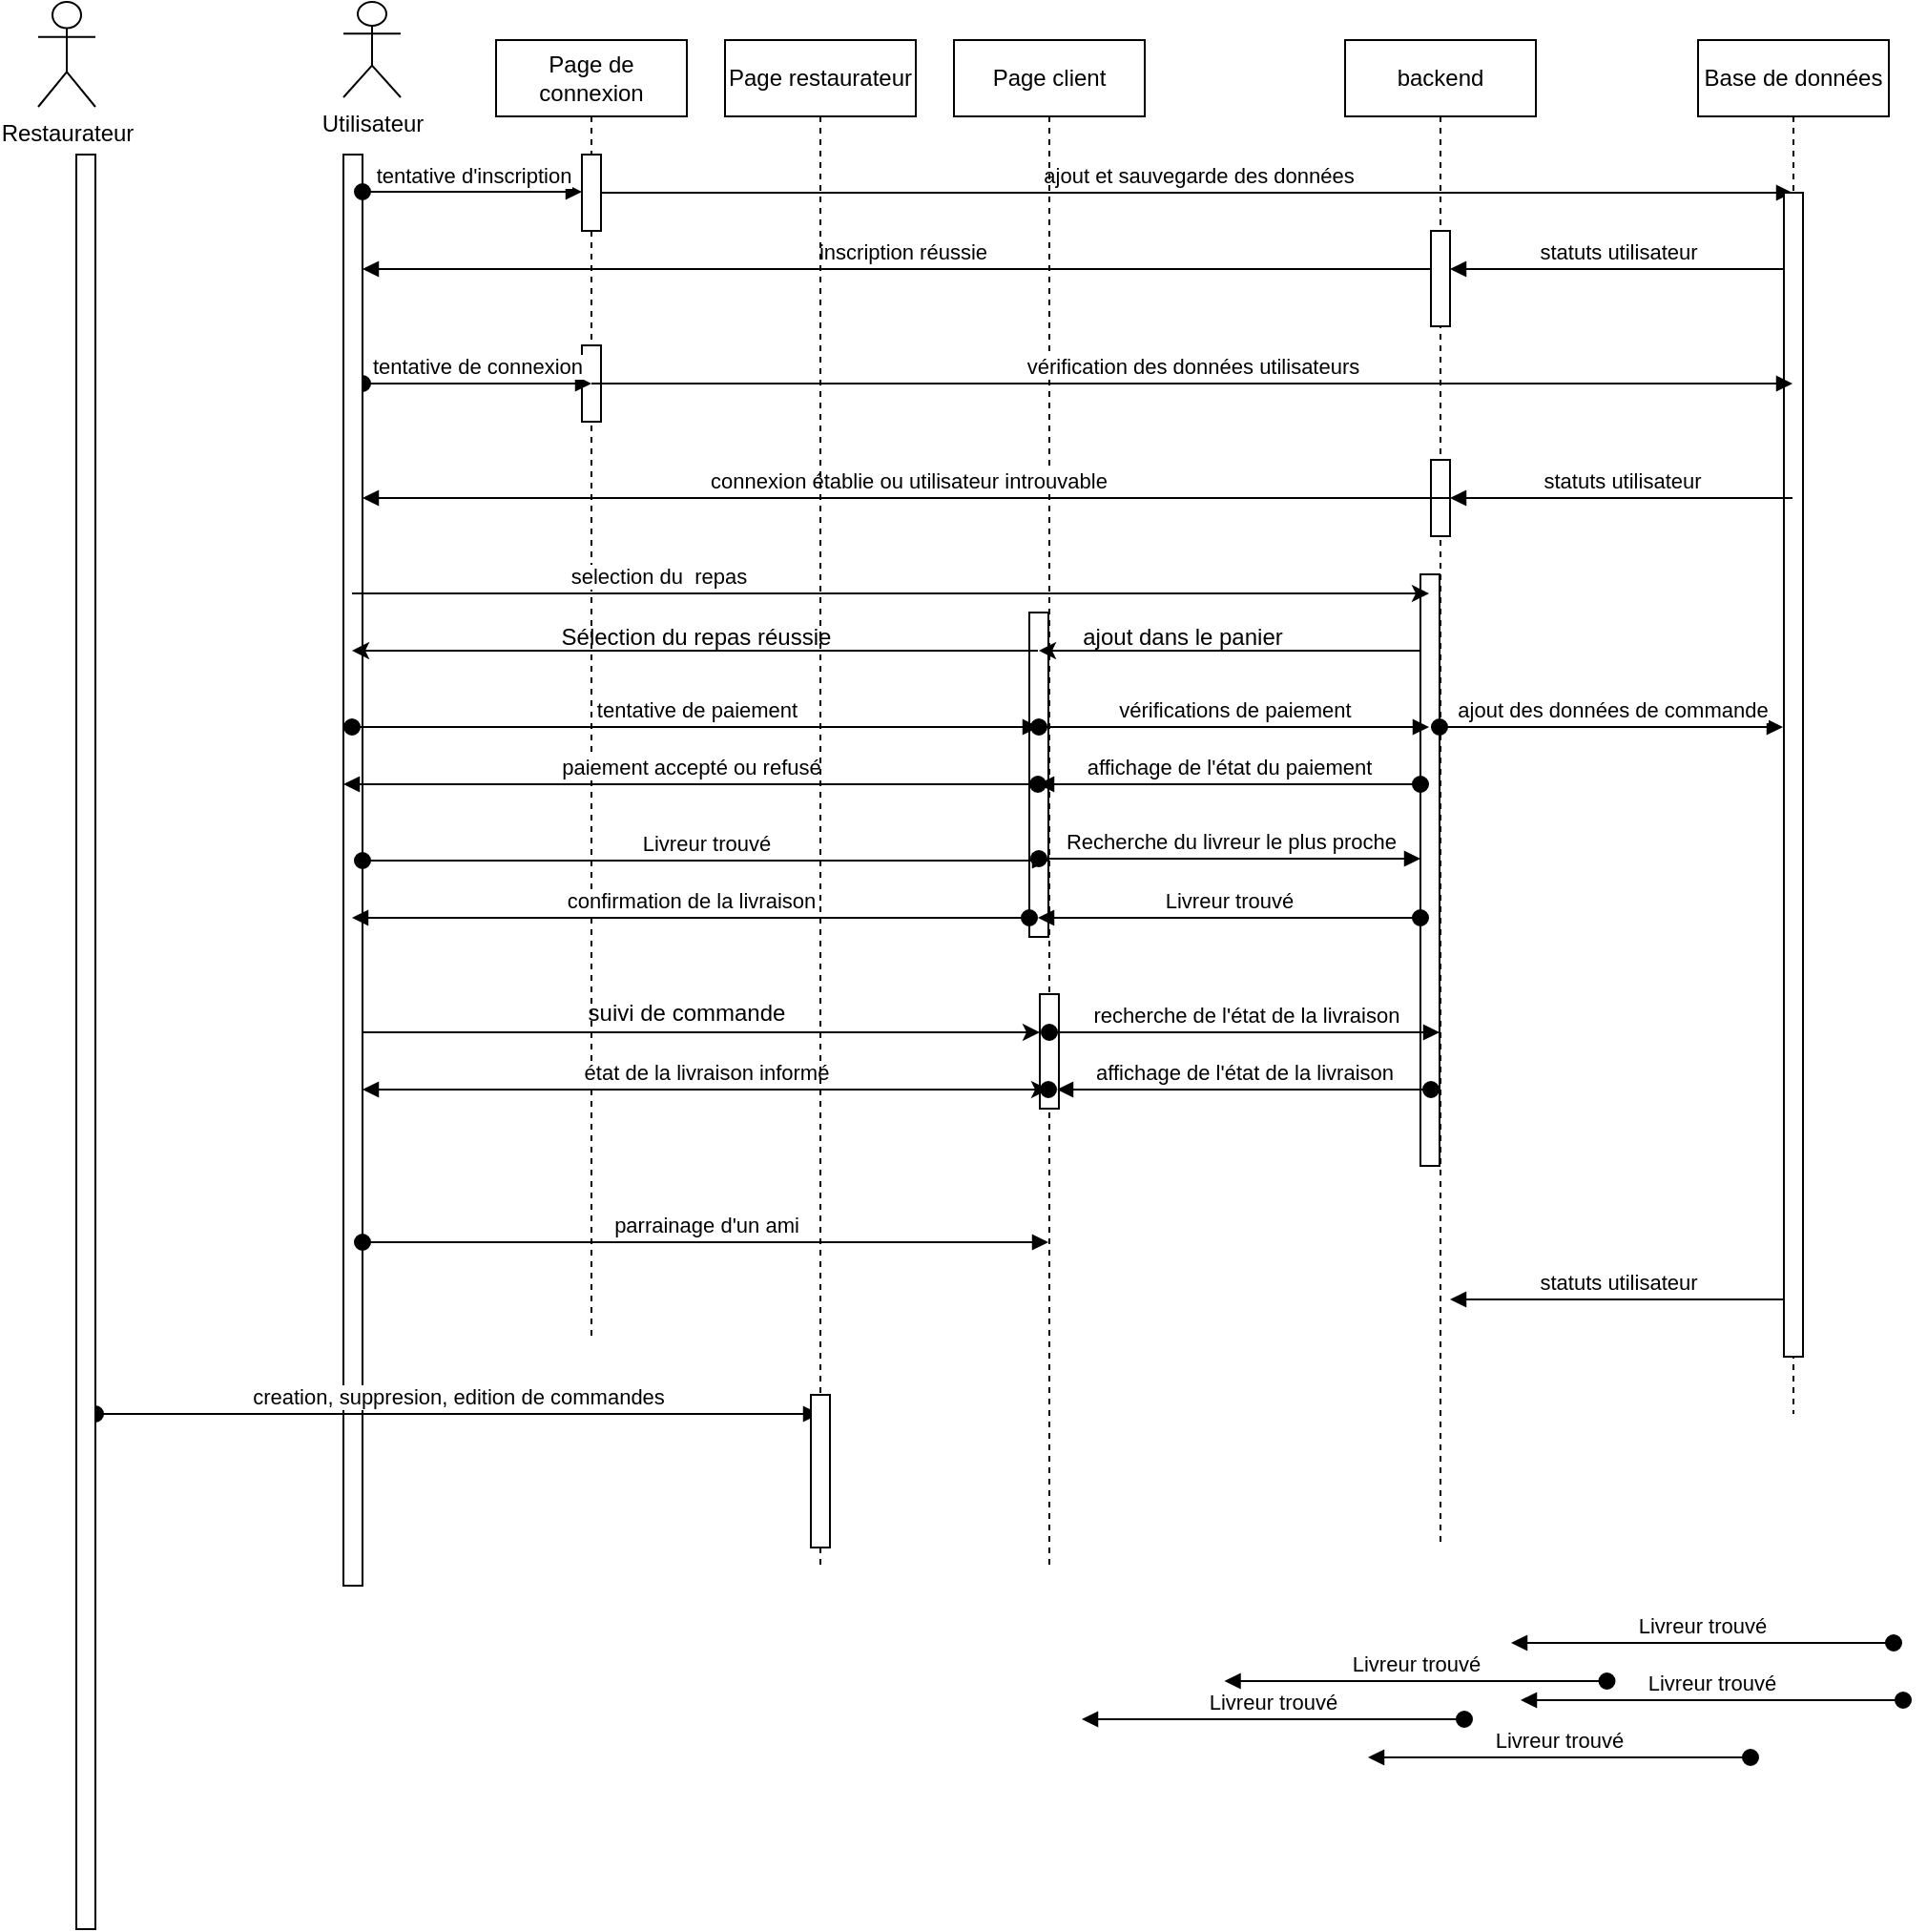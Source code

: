 <mxfile version="21.5.0" type="github">
  <diagram name="Page-1" id="2YBvvXClWsGukQMizWep">
    <mxGraphModel dx="1860" dy="550" grid="1" gridSize="10" guides="1" tooltips="1" connect="0" arrows="1" fold="1" page="1" pageScale="1" pageWidth="850" pageHeight="1100" math="0" shadow="0">
      <root>
        <mxCell id="0" />
        <mxCell id="1" parent="0" />
        <mxCell id="aM9ryv3xv72pqoxQDRHE-1" value="Page de connexion" style="shape=umlLifeline;perimeter=lifelinePerimeter;whiteSpace=wrap;html=1;container=0;dropTarget=0;collapsible=0;recursiveResize=0;outlineConnect=0;portConstraint=eastwest;newEdgeStyle={&quot;edgeStyle&quot;:&quot;elbowEdgeStyle&quot;,&quot;elbow&quot;:&quot;vertical&quot;,&quot;curved&quot;:0,&quot;rounded&quot;:0};" parent="1" vertex="1">
          <mxGeometry x="-20" y="40" width="100" height="680" as="geometry" />
        </mxCell>
        <mxCell id="aM9ryv3xv72pqoxQDRHE-2" value="" style="html=1;points=[];perimeter=orthogonalPerimeter;outlineConnect=0;targetShapes=umlLifeline;portConstraint=eastwest;newEdgeStyle={&quot;edgeStyle&quot;:&quot;elbowEdgeStyle&quot;,&quot;elbow&quot;:&quot;vertical&quot;,&quot;curved&quot;:0,&quot;rounded&quot;:0};" parent="aM9ryv3xv72pqoxQDRHE-1" vertex="1">
          <mxGeometry x="45" y="60" width="10" height="40" as="geometry" />
        </mxCell>
        <mxCell id="aM9ryv3xv72pqoxQDRHE-4" value="" style="html=1;points=[];perimeter=orthogonalPerimeter;outlineConnect=0;targetShapes=umlLifeline;portConstraint=eastwest;newEdgeStyle={&quot;edgeStyle&quot;:&quot;elbowEdgeStyle&quot;,&quot;elbow&quot;:&quot;vertical&quot;,&quot;curved&quot;:0,&quot;rounded&quot;:0};" parent="aM9ryv3xv72pqoxQDRHE-1" vertex="1">
          <mxGeometry x="45" y="160" width="10" height="40" as="geometry" />
        </mxCell>
        <mxCell id="aM9ryv3xv72pqoxQDRHE-7" value="ajout et sauvegarde des données" style="html=1;verticalAlign=bottom;endArrow=block;edgeStyle=elbowEdgeStyle;elbow=vertical;curved=0;rounded=0;" parent="1" source="aM9ryv3xv72pqoxQDRHE-2" target="EvG-SNMMHzA-SjEUgjpf-15" edge="1">
          <mxGeometry x="0.001" relative="1" as="geometry">
            <mxPoint x="195" y="130" as="sourcePoint" />
            <Array as="points">
              <mxPoint x="180" y="120" />
            </Array>
            <mxPoint x="265" y="120" as="targetPoint" />
            <mxPoint as="offset" />
          </mxGeometry>
        </mxCell>
        <mxCell id="aM9ryv3xv72pqoxQDRHE-9" value="inscription réussie" style="html=1;verticalAlign=bottom;endArrow=block;edgeStyle=elbowEdgeStyle;elbow=vertical;curved=0;rounded=0;" parent="1" source="EvG-SNMMHzA-SjEUgjpf-11" edge="1">
          <mxGeometry x="-0.001" relative="1" as="geometry">
            <mxPoint x="265" y="160" as="sourcePoint" />
            <Array as="points">
              <mxPoint x="190" y="160" />
            </Array>
            <mxPoint x="-90" y="160" as="targetPoint" />
            <mxPoint as="offset" />
          </mxGeometry>
        </mxCell>
        <mxCell id="EvG-SNMMHzA-SjEUgjpf-5" value="Page client" style="shape=umlLifeline;perimeter=lifelinePerimeter;whiteSpace=wrap;html=1;container=0;dropTarget=0;collapsible=0;recursiveResize=0;outlineConnect=0;portConstraint=eastwest;newEdgeStyle={&quot;edgeStyle&quot;:&quot;elbowEdgeStyle&quot;,&quot;elbow&quot;:&quot;vertical&quot;,&quot;curved&quot;:0,&quot;rounded&quot;:0};" vertex="1" parent="1">
          <mxGeometry x="220" y="40" width="100" height="800" as="geometry" />
        </mxCell>
        <mxCell id="EvG-SNMMHzA-SjEUgjpf-42" value="" style="html=1;points=[];perimeter=orthogonalPerimeter;outlineConnect=0;targetShapes=umlLifeline;portConstraint=eastwest;newEdgeStyle={&quot;edgeStyle&quot;:&quot;elbowEdgeStyle&quot;,&quot;elbow&quot;:&quot;vertical&quot;,&quot;curved&quot;:0,&quot;rounded&quot;:0};" vertex="1" parent="EvG-SNMMHzA-SjEUgjpf-5">
          <mxGeometry x="39.5" y="300" width="10" height="170" as="geometry" />
        </mxCell>
        <mxCell id="EvG-SNMMHzA-SjEUgjpf-35" value="" style="html=1;points=[];perimeter=orthogonalPerimeter;outlineConnect=0;targetShapes=umlLifeline;portConstraint=eastwest;newEdgeStyle={&quot;edgeStyle&quot;:&quot;elbowEdgeStyle&quot;,&quot;elbow&quot;:&quot;vertical&quot;,&quot;curved&quot;:0,&quot;rounded&quot;:0};" vertex="1" parent="EvG-SNMMHzA-SjEUgjpf-5">
          <mxGeometry x="45" y="500" width="10" height="60" as="geometry" />
        </mxCell>
        <mxCell id="EvG-SNMMHzA-SjEUgjpf-11" value="backend" style="shape=umlLifeline;perimeter=lifelinePerimeter;whiteSpace=wrap;html=1;container=0;dropTarget=0;collapsible=0;recursiveResize=0;outlineConnect=0;portConstraint=eastwest;newEdgeStyle={&quot;edgeStyle&quot;:&quot;elbowEdgeStyle&quot;,&quot;elbow&quot;:&quot;vertical&quot;,&quot;curved&quot;:0,&quot;rounded&quot;:0};" vertex="1" parent="1">
          <mxGeometry x="425" y="40" width="100" height="790" as="geometry" />
        </mxCell>
        <mxCell id="EvG-SNMMHzA-SjEUgjpf-12" value="" style="html=1;points=[];perimeter=orthogonalPerimeter;outlineConnect=0;targetShapes=umlLifeline;portConstraint=eastwest;newEdgeStyle={&quot;edgeStyle&quot;:&quot;elbowEdgeStyle&quot;,&quot;elbow&quot;:&quot;vertical&quot;,&quot;curved&quot;:0,&quot;rounded&quot;:0};" vertex="1" parent="EvG-SNMMHzA-SjEUgjpf-11">
          <mxGeometry x="45" y="220" width="10" height="40" as="geometry" />
        </mxCell>
        <mxCell id="EvG-SNMMHzA-SjEUgjpf-14" value="" style="html=1;points=[];perimeter=orthogonalPerimeter;outlineConnect=0;targetShapes=umlLifeline;portConstraint=eastwest;newEdgeStyle={&quot;edgeStyle&quot;:&quot;elbowEdgeStyle&quot;,&quot;elbow&quot;:&quot;vertical&quot;,&quot;curved&quot;:0,&quot;rounded&quot;:0};" vertex="1" parent="EvG-SNMMHzA-SjEUgjpf-11">
          <mxGeometry x="45" y="100" width="10" height="50" as="geometry" />
        </mxCell>
        <mxCell id="EvG-SNMMHzA-SjEUgjpf-49" value="" style="html=1;points=[];perimeter=orthogonalPerimeter;outlineConnect=0;targetShapes=umlLifeline;portConstraint=eastwest;newEdgeStyle={&quot;edgeStyle&quot;:&quot;elbowEdgeStyle&quot;,&quot;elbow&quot;:&quot;vertical&quot;,&quot;curved&quot;:0,&quot;rounded&quot;:0};" vertex="1" parent="EvG-SNMMHzA-SjEUgjpf-11">
          <mxGeometry x="39.5" y="280" width="10" height="310" as="geometry" />
        </mxCell>
        <mxCell id="EvG-SNMMHzA-SjEUgjpf-15" value="Base de données" style="shape=umlLifeline;perimeter=lifelinePerimeter;whiteSpace=wrap;html=1;container=0;dropTarget=0;collapsible=0;recursiveResize=0;outlineConnect=0;portConstraint=eastwest;newEdgeStyle={&quot;edgeStyle&quot;:&quot;elbowEdgeStyle&quot;,&quot;elbow&quot;:&quot;vertical&quot;,&quot;curved&quot;:0,&quot;rounded&quot;:0};" vertex="1" parent="1">
          <mxGeometry x="610" y="40" width="100" height="720" as="geometry" />
        </mxCell>
        <mxCell id="EvG-SNMMHzA-SjEUgjpf-16" value="" style="html=1;points=[];perimeter=orthogonalPerimeter;outlineConnect=0;targetShapes=umlLifeline;portConstraint=eastwest;newEdgeStyle={&quot;edgeStyle&quot;:&quot;elbowEdgeStyle&quot;,&quot;elbow&quot;:&quot;vertical&quot;,&quot;curved&quot;:0,&quot;rounded&quot;:0};" vertex="1" parent="EvG-SNMMHzA-SjEUgjpf-15">
          <mxGeometry x="45" y="80" width="10" height="610" as="geometry" />
        </mxCell>
        <mxCell id="EvG-SNMMHzA-SjEUgjpf-21" value="Utilisateur" style="shape=umlActor;verticalLabelPosition=bottom;verticalAlign=top;html=1;outlineConnect=0;" vertex="1" parent="1">
          <mxGeometry x="-100" y="20" width="30" height="50" as="geometry" />
        </mxCell>
        <mxCell id="EvG-SNMMHzA-SjEUgjpf-24" value="" style="endArrow=none;dashed=1;html=1;rounded=0;" edge="1" parent="1" source="EvG-SNMMHzA-SjEUgjpf-6">
          <mxGeometry width="50" height="50" relative="1" as="geometry">
            <mxPoint x="-90" y="480" as="sourcePoint" />
            <mxPoint x="-90" y="110" as="targetPoint" />
          </mxGeometry>
        </mxCell>
        <mxCell id="EvG-SNMMHzA-SjEUgjpf-25" value="statuts utilisateur" style="html=1;verticalAlign=bottom;endArrow=block;edgeStyle=elbowEdgeStyle;elbow=vertical;curved=0;rounded=0;" edge="1" parent="1" source="EvG-SNMMHzA-SjEUgjpf-16">
          <mxGeometry relative="1" as="geometry">
            <mxPoint x="795" y="160" as="sourcePoint" />
            <Array as="points">
              <mxPoint x="550" y="160" />
            </Array>
            <mxPoint x="480" y="160" as="targetPoint" />
          </mxGeometry>
        </mxCell>
        <mxCell id="EvG-SNMMHzA-SjEUgjpf-27" value="tentative de connexion" style="html=1;verticalAlign=bottom;startArrow=oval;endArrow=block;startSize=8;edgeStyle=elbowEdgeStyle;elbow=vertical;curved=0;rounded=0;" edge="1" parent="1">
          <mxGeometry relative="1" as="geometry">
            <mxPoint x="-90" y="220" as="sourcePoint" />
            <mxPoint x="30" y="220" as="targetPoint" />
          </mxGeometry>
        </mxCell>
        <mxCell id="EvG-SNMMHzA-SjEUgjpf-28" value="vérification des données utilisateurs" style="html=1;verticalAlign=bottom;endArrow=block;edgeStyle=elbowEdgeStyle;elbow=vertical;curved=0;rounded=0;" edge="1" parent="1" source="aM9ryv3xv72pqoxQDRHE-1" target="EvG-SNMMHzA-SjEUgjpf-15">
          <mxGeometry relative="1" as="geometry">
            <mxPoint x="80" y="220" as="sourcePoint" />
            <Array as="points">
              <mxPoint x="175" y="220" />
            </Array>
            <mxPoint x="610" y="220" as="targetPoint" />
            <mxPoint as="offset" />
          </mxGeometry>
        </mxCell>
        <mxCell id="EvG-SNMMHzA-SjEUgjpf-30" value="statuts utilisateur" style="html=1;verticalAlign=bottom;endArrow=block;edgeStyle=elbowEdgeStyle;elbow=vertical;curved=0;rounded=0;" edge="1" parent="1" source="EvG-SNMMHzA-SjEUgjpf-15">
          <mxGeometry relative="1" as="geometry">
            <mxPoint x="610" y="280" as="sourcePoint" />
            <Array as="points">
              <mxPoint x="550" y="280" />
            </Array>
            <mxPoint x="480" y="280" as="targetPoint" />
          </mxGeometry>
        </mxCell>
        <mxCell id="EvG-SNMMHzA-SjEUgjpf-31" value="connexion établie ou utilisateur introuvable" style="html=1;verticalAlign=bottom;endArrow=block;edgeStyle=elbowEdgeStyle;elbow=vertical;curved=0;rounded=0;" edge="1" parent="1">
          <mxGeometry x="-0.001" relative="1" as="geometry">
            <mxPoint x="480" y="280" as="sourcePoint" />
            <Array as="points">
              <mxPoint x="190" y="280" />
            </Array>
            <mxPoint x="-90" y="280" as="targetPoint" />
            <mxPoint as="offset" />
          </mxGeometry>
        </mxCell>
        <mxCell id="EvG-SNMMHzA-SjEUgjpf-34" value="" style="endArrow=none;dashed=1;html=1;rounded=0;" edge="1" parent="1" target="EvG-SNMMHzA-SjEUgjpf-6">
          <mxGeometry width="50" height="50" relative="1" as="geometry">
            <mxPoint x="-90" y="480" as="sourcePoint" />
            <mxPoint x="-90" y="110" as="targetPoint" />
          </mxGeometry>
        </mxCell>
        <mxCell id="EvG-SNMMHzA-SjEUgjpf-6" value="" style="html=1;points=[];perimeter=orthogonalPerimeter;outlineConnect=0;targetShapes=umlLifeline;portConstraint=eastwest;newEdgeStyle={&quot;edgeStyle&quot;:&quot;elbowEdgeStyle&quot;,&quot;elbow&quot;:&quot;vertical&quot;,&quot;curved&quot;:0,&quot;rounded&quot;:0};" vertex="1" parent="1">
          <mxGeometry x="-100" y="100" width="10" height="750" as="geometry" />
        </mxCell>
        <mxCell id="aM9ryv3xv72pqoxQDRHE-3" value="tentative d&#39;inscription" style="html=1;verticalAlign=bottom;startArrow=oval;endArrow=block;startSize=8;edgeStyle=elbowEdgeStyle;elbow=vertical;curved=0;rounded=0;" parent="1" target="aM9ryv3xv72pqoxQDRHE-2" edge="1">
          <mxGeometry relative="1" as="geometry">
            <mxPoint x="-90" y="119.5" as="sourcePoint" />
            <mxPoint x="20" y="120" as="targetPoint" />
          </mxGeometry>
        </mxCell>
        <mxCell id="EvG-SNMMHzA-SjEUgjpf-38" value="selection du&amp;nbsp; repas" style="edgeLabel;html=1;align=center;verticalAlign=middle;resizable=0;points=[];" vertex="1" connectable="0" parent="1">
          <mxGeometry x="64.497" y="321.162" as="geometry" />
        </mxCell>
        <mxCell id="EvG-SNMMHzA-SjEUgjpf-44" value="" style="endArrow=classic;html=1;rounded=0;" edge="1" parent="1">
          <mxGeometry width="50" height="50" relative="1" as="geometry">
            <mxPoint x="-95.5" y="330" as="sourcePoint" />
            <mxPoint x="469" y="330" as="targetPoint" />
          </mxGeometry>
        </mxCell>
        <mxCell id="EvG-SNMMHzA-SjEUgjpf-45" value="" style="endArrow=classic;html=1;rounded=0;" edge="1" parent="1" source="EvG-SNMMHzA-SjEUgjpf-49">
          <mxGeometry width="50" height="50" relative="1" as="geometry">
            <mxPoint x="429" y="360" as="sourcePoint" />
            <mxPoint x="264.5" y="360" as="targetPoint" />
          </mxGeometry>
        </mxCell>
        <mxCell id="EvG-SNMMHzA-SjEUgjpf-46" value="ajout dans le panier" style="text;html=1;strokeColor=none;fillColor=none;align=center;verticalAlign=middle;whiteSpace=wrap;rounded=0;" vertex="1" parent="1">
          <mxGeometry x="284.5" y="340" width="110" height="25" as="geometry" />
        </mxCell>
        <mxCell id="EvG-SNMMHzA-SjEUgjpf-48" value="tentative de paiement" style="html=1;verticalAlign=bottom;startArrow=oval;endArrow=block;startSize=8;edgeStyle=elbowEdgeStyle;elbow=vertical;curved=0;rounded=0;" edge="1" parent="1">
          <mxGeometry relative="1" as="geometry">
            <mxPoint x="-95.5" y="400" as="sourcePoint" />
            <mxPoint x="264.5" y="400" as="targetPoint" />
          </mxGeometry>
        </mxCell>
        <mxCell id="EvG-SNMMHzA-SjEUgjpf-50" value="ajout des données de commande" style="html=1;verticalAlign=bottom;startArrow=oval;endArrow=block;startSize=8;edgeStyle=elbowEdgeStyle;elbow=vertical;curved=0;rounded=0;" edge="1" parent="1">
          <mxGeometry relative="1" as="geometry">
            <mxPoint x="474.5" y="400" as="sourcePoint" />
            <mxPoint x="654.5" y="400" as="targetPoint" />
          </mxGeometry>
        </mxCell>
        <mxCell id="EvG-SNMMHzA-SjEUgjpf-51" value="paiement accepté ou refusé" style="html=1;verticalAlign=bottom;startArrow=oval;endArrow=block;startSize=8;edgeStyle=elbowEdgeStyle;elbow=vertical;curved=0;rounded=0;" edge="1" parent="1">
          <mxGeometry relative="1" as="geometry">
            <mxPoint x="264" y="430" as="sourcePoint" />
            <mxPoint x="-100" y="430" as="targetPoint" />
            <Array as="points" />
          </mxGeometry>
        </mxCell>
        <mxCell id="EvG-SNMMHzA-SjEUgjpf-52" value="Recherche du livreur le plus proche" style="html=1;verticalAlign=bottom;startArrow=oval;endArrow=block;startSize=8;edgeStyle=elbowEdgeStyle;elbow=vertical;curved=0;rounded=0;" edge="1" parent="1" target="EvG-SNMMHzA-SjEUgjpf-49">
          <mxGeometry relative="1" as="geometry">
            <mxPoint x="264.5" y="469" as="sourcePoint" />
            <mxPoint x="439.5" y="469" as="targetPoint" />
          </mxGeometry>
        </mxCell>
        <mxCell id="EvG-SNMMHzA-SjEUgjpf-53" value="" style="endArrow=classic;html=1;rounded=0;" edge="1" parent="1">
          <mxGeometry width="50" height="50" relative="1" as="geometry">
            <mxPoint x="264" y="360" as="sourcePoint" />
            <mxPoint x="-95.5" y="360" as="targetPoint" />
          </mxGeometry>
        </mxCell>
        <mxCell id="EvG-SNMMHzA-SjEUgjpf-54" value="Sélection du repas réussie" style="text;html=1;strokeColor=none;fillColor=none;align=center;verticalAlign=middle;whiteSpace=wrap;rounded=0;" vertex="1" parent="1">
          <mxGeometry x="-5.5" y="337.5" width="180" height="30" as="geometry" />
        </mxCell>
        <mxCell id="EvG-SNMMHzA-SjEUgjpf-55" value="vérifications de paiement" style="html=1;verticalAlign=bottom;startArrow=oval;endArrow=block;startSize=8;edgeStyle=elbowEdgeStyle;elbow=vertical;curved=0;rounded=0;" edge="1" parent="1">
          <mxGeometry relative="1" as="geometry">
            <mxPoint x="264.5" y="400" as="sourcePoint" />
            <mxPoint x="469" y="400" as="targetPoint" />
          </mxGeometry>
        </mxCell>
        <mxCell id="EvG-SNMMHzA-SjEUgjpf-56" value="affichage de l&#39;état du paiement" style="html=1;verticalAlign=bottom;startArrow=oval;endArrow=block;startSize=8;edgeStyle=elbowEdgeStyle;elbow=vertical;curved=0;rounded=0;" edge="1" parent="1" source="EvG-SNMMHzA-SjEUgjpf-49">
          <mxGeometry relative="1" as="geometry">
            <mxPoint x="434.5" y="430" as="sourcePoint" />
            <mxPoint x="264" y="430" as="targetPoint" />
            <Array as="points" />
          </mxGeometry>
        </mxCell>
        <mxCell id="EvG-SNMMHzA-SjEUgjpf-57" value="Livreur trouvé" style="html=1;verticalAlign=bottom;startArrow=oval;endArrow=block;startSize=8;edgeStyle=elbowEdgeStyle;elbow=vertical;curved=0;rounded=0;" edge="1" parent="1">
          <mxGeometry relative="1" as="geometry">
            <mxPoint x="464.5" y="500" as="sourcePoint" />
            <mxPoint x="264" y="500" as="targetPoint" />
          </mxGeometry>
        </mxCell>
        <mxCell id="EvG-SNMMHzA-SjEUgjpf-58" value="confirmation de la livraison" style="html=1;verticalAlign=bottom;startArrow=oval;endArrow=block;startSize=8;edgeStyle=elbowEdgeStyle;elbow=vertical;curved=0;rounded=0;" edge="1" parent="1">
          <mxGeometry relative="1" as="geometry">
            <mxPoint x="259.5" y="500" as="sourcePoint" />
            <mxPoint x="-95.5" y="500" as="targetPoint" />
          </mxGeometry>
        </mxCell>
        <mxCell id="EvG-SNMMHzA-SjEUgjpf-59" value="" style="endArrow=classic;html=1;rounded=0;" edge="1" parent="1" target="EvG-SNMMHzA-SjEUgjpf-35">
          <mxGeometry width="50" height="50" relative="1" as="geometry">
            <mxPoint x="-90" y="560" as="sourcePoint" />
            <mxPoint x="260" y="560" as="targetPoint" />
          </mxGeometry>
        </mxCell>
        <mxCell id="EvG-SNMMHzA-SjEUgjpf-62" value="suivi de commande" style="text;html=1;strokeColor=none;fillColor=none;align=center;verticalAlign=middle;whiteSpace=wrap;rounded=0;" vertex="1" parent="1">
          <mxGeometry x="15" y="535" width="130" height="30" as="geometry" />
        </mxCell>
        <mxCell id="EvG-SNMMHzA-SjEUgjpf-64" value="affichage de l&#39;état de la livraison" style="html=1;verticalAlign=bottom;startArrow=oval;endArrow=block;startSize=8;edgeStyle=elbowEdgeStyle;elbow=vertical;curved=0;rounded=0;" edge="1" parent="1">
          <mxGeometry relative="1" as="geometry">
            <mxPoint x="470" y="590" as="sourcePoint" />
            <mxPoint x="274" y="590" as="targetPoint" />
          </mxGeometry>
        </mxCell>
        <mxCell id="EvG-SNMMHzA-SjEUgjpf-66" value="recherche de l&#39;état de la livraison" style="html=1;verticalAlign=bottom;startArrow=oval;endArrow=block;startSize=8;edgeStyle=elbowEdgeStyle;elbow=vertical;curved=0;rounded=0;" edge="1" parent="1" target="EvG-SNMMHzA-SjEUgjpf-11">
          <mxGeometry relative="1" as="geometry">
            <mxPoint x="270" y="560" as="sourcePoint" />
            <mxPoint x="445" y="560" as="targetPoint" />
          </mxGeometry>
        </mxCell>
        <mxCell id="EvG-SNMMHzA-SjEUgjpf-67" value="état de la livraison informé" style="html=1;verticalAlign=bottom;startArrow=oval;endArrow=block;startSize=8;edgeStyle=elbowEdgeStyle;elbow=vertical;curved=0;rounded=0;" edge="1" parent="1" source="EvG-SNMMHzA-SjEUgjpf-5">
          <mxGeometry relative="1" as="geometry">
            <mxPoint x="110.5" y="590" as="sourcePoint" />
            <mxPoint x="-90" y="590" as="targetPoint" />
          </mxGeometry>
        </mxCell>
        <mxCell id="EvG-SNMMHzA-SjEUgjpf-68" value="" style="endArrow=classic;html=1;rounded=0;" edge="1" parent="1" target="EvG-SNMMHzA-SjEUgjpf-5">
          <mxGeometry width="50" height="50" relative="1" as="geometry">
            <mxPoint x="250" y="590" as="sourcePoint" />
            <mxPoint x="300" y="540" as="targetPoint" />
          </mxGeometry>
        </mxCell>
        <mxCell id="EvG-SNMMHzA-SjEUgjpf-69" value="Livreur trouvé" style="html=1;verticalAlign=bottom;startArrow=oval;endArrow=block;startSize=8;edgeStyle=elbowEdgeStyle;elbow=vertical;curved=0;rounded=0;" edge="1" parent="1">
          <mxGeometry relative="1" as="geometry">
            <mxPoint x="487.5" y="920" as="sourcePoint" />
            <mxPoint x="287" y="920" as="targetPoint" />
          </mxGeometry>
        </mxCell>
        <mxCell id="EvG-SNMMHzA-SjEUgjpf-70" value="Livreur trouvé" style="html=1;verticalAlign=bottom;startArrow=oval;endArrow=block;startSize=8;edgeStyle=elbowEdgeStyle;elbow=vertical;curved=0;rounded=0;" edge="1" parent="1" source="EvG-SNMMHzA-SjEUgjpf-6" target="EvG-SNMMHzA-SjEUgjpf-5">
          <mxGeometry relative="1" as="geometry">
            <mxPoint x="332.5" y="960" as="sourcePoint" />
            <mxPoint x="132" y="960" as="targetPoint" />
          </mxGeometry>
        </mxCell>
        <mxCell id="EvG-SNMMHzA-SjEUgjpf-71" value="Livreur trouvé" style="html=1;verticalAlign=bottom;startArrow=oval;endArrow=block;startSize=8;edgeStyle=elbowEdgeStyle;elbow=vertical;curved=0;rounded=0;" edge="1" parent="1">
          <mxGeometry relative="1" as="geometry">
            <mxPoint x="712.5" y="880" as="sourcePoint" />
            <mxPoint x="512" y="880" as="targetPoint" />
          </mxGeometry>
        </mxCell>
        <mxCell id="EvG-SNMMHzA-SjEUgjpf-72" value="Livreur trouvé" style="html=1;verticalAlign=bottom;startArrow=oval;endArrow=block;startSize=8;edgeStyle=elbowEdgeStyle;elbow=vertical;curved=0;rounded=0;" edge="1" parent="1">
          <mxGeometry relative="1" as="geometry">
            <mxPoint x="717.5" y="910" as="sourcePoint" />
            <mxPoint x="517" y="910" as="targetPoint" />
          </mxGeometry>
        </mxCell>
        <mxCell id="EvG-SNMMHzA-SjEUgjpf-73" value="creation, suppresion, edition de commandes" style="html=1;verticalAlign=bottom;startArrow=oval;endArrow=block;startSize=8;edgeStyle=elbowEdgeStyle;elbow=vertical;curved=0;rounded=0;" edge="1" parent="1" target="EvG-SNMMHzA-SjEUgjpf-85">
          <mxGeometry relative="1" as="geometry">
            <mxPoint x="-230" y="760" as="sourcePoint" />
            <mxPoint x="269.5" y="760" as="targetPoint" />
          </mxGeometry>
        </mxCell>
        <mxCell id="EvG-SNMMHzA-SjEUgjpf-74" value="Livreur trouvé" style="html=1;verticalAlign=bottom;startArrow=oval;endArrow=block;startSize=8;edgeStyle=elbowEdgeStyle;elbow=vertical;curved=0;rounded=0;" edge="1" parent="1">
          <mxGeometry relative="1" as="geometry">
            <mxPoint x="637.5" y="940" as="sourcePoint" />
            <mxPoint x="437" y="940" as="targetPoint" />
          </mxGeometry>
        </mxCell>
        <mxCell id="EvG-SNMMHzA-SjEUgjpf-75" value="Livreur trouvé" style="html=1;verticalAlign=bottom;startArrow=oval;endArrow=block;startSize=8;edgeStyle=elbowEdgeStyle;elbow=vertical;curved=0;rounded=0;" edge="1" parent="1">
          <mxGeometry relative="1" as="geometry">
            <mxPoint x="562.25" y="900" as="sourcePoint" />
            <mxPoint x="361.75" y="900" as="targetPoint" />
          </mxGeometry>
        </mxCell>
        <mxCell id="EvG-SNMMHzA-SjEUgjpf-76" value="parrainage d&#39;un ami" style="html=1;verticalAlign=bottom;startArrow=oval;endArrow=block;startSize=8;edgeStyle=elbowEdgeStyle;elbow=vertical;curved=0;rounded=0;" edge="1" parent="1" target="EvG-SNMMHzA-SjEUgjpf-5">
          <mxGeometry relative="1" as="geometry">
            <mxPoint x="-90" y="670" as="sourcePoint" />
            <mxPoint x="79.5" y="670" as="targetPoint" />
          </mxGeometry>
        </mxCell>
        <mxCell id="EvG-SNMMHzA-SjEUgjpf-78" value="statuts utilisateur" style="html=1;verticalAlign=bottom;endArrow=block;edgeStyle=elbowEdgeStyle;elbow=vertical;curved=0;rounded=0;" edge="1" parent="1">
          <mxGeometry relative="1" as="geometry">
            <mxPoint x="655" y="700" as="sourcePoint" />
            <Array as="points">
              <mxPoint x="550" y="700" />
            </Array>
            <mxPoint x="480" y="700" as="targetPoint" />
          </mxGeometry>
        </mxCell>
        <mxCell id="EvG-SNMMHzA-SjEUgjpf-79" value="Restaurateur" style="shape=umlActor;verticalLabelPosition=bottom;verticalAlign=top;html=1;outlineConnect=0;" vertex="1" parent="1">
          <mxGeometry x="-260" y="20" width="30" height="55" as="geometry" />
        </mxCell>
        <mxCell id="EvG-SNMMHzA-SjEUgjpf-82" value="" style="endArrow=none;dashed=1;html=1;rounded=0;" edge="1" parent="1" source="EvG-SNMMHzA-SjEUgjpf-83">
          <mxGeometry width="50" height="50" relative="1" as="geometry">
            <mxPoint x="-240" y="981.6" as="sourcePoint" />
            <mxPoint x="-240" y="100" as="targetPoint" />
          </mxGeometry>
        </mxCell>
        <mxCell id="EvG-SNMMHzA-SjEUgjpf-84" value="" style="endArrow=none;dashed=1;html=1;rounded=0;" edge="1" parent="1" target="EvG-SNMMHzA-SjEUgjpf-83">
          <mxGeometry width="50" height="50" relative="1" as="geometry">
            <mxPoint x="-240" y="981.6" as="sourcePoint" />
            <mxPoint x="-240" y="100" as="targetPoint" />
          </mxGeometry>
        </mxCell>
        <mxCell id="EvG-SNMMHzA-SjEUgjpf-83" value="" style="html=1;points=[];perimeter=orthogonalPerimeter;outlineConnect=0;targetShapes=umlLifeline;portConstraint=eastwest;newEdgeStyle={&quot;edgeStyle&quot;:&quot;elbowEdgeStyle&quot;,&quot;elbow&quot;:&quot;vertical&quot;,&quot;curved&quot;:0,&quot;rounded&quot;:0};" vertex="1" parent="1">
          <mxGeometry x="-240" y="100" width="10" height="930" as="geometry" />
        </mxCell>
        <mxCell id="EvG-SNMMHzA-SjEUgjpf-85" value="Page restaurateur" style="shape=umlLifeline;perimeter=lifelinePerimeter;whiteSpace=wrap;html=1;container=0;dropTarget=0;collapsible=0;recursiveResize=0;outlineConnect=0;portConstraint=eastwest;newEdgeStyle={&quot;edgeStyle&quot;:&quot;elbowEdgeStyle&quot;,&quot;elbow&quot;:&quot;vertical&quot;,&quot;curved&quot;:0,&quot;rounded&quot;:0};" vertex="1" parent="1">
          <mxGeometry x="100" y="40" width="100" height="800" as="geometry" />
        </mxCell>
        <mxCell id="EvG-SNMMHzA-SjEUgjpf-87" value="" style="html=1;points=[];perimeter=orthogonalPerimeter;outlineConnect=0;targetShapes=umlLifeline;portConstraint=eastwest;newEdgeStyle={&quot;edgeStyle&quot;:&quot;elbowEdgeStyle&quot;,&quot;elbow&quot;:&quot;vertical&quot;,&quot;curved&quot;:0,&quot;rounded&quot;:0};" vertex="1" parent="EvG-SNMMHzA-SjEUgjpf-85">
          <mxGeometry x="45" y="710" width="10" height="80" as="geometry" />
        </mxCell>
      </root>
    </mxGraphModel>
  </diagram>
</mxfile>
